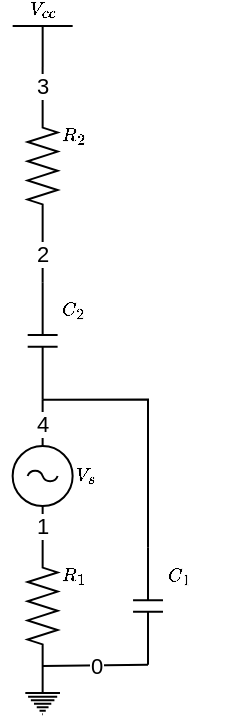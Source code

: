 <mxfile version="12.9.13" type="device"><diagram id="osd4c38OZCBIEwQDzs_8" name="Page-1"><mxGraphModel dx="302" dy="405" grid="1" gridSize="10" guides="1" tooltips="1" connect="1" arrows="1" fold="1" page="1" pageScale="1" pageWidth="850" pageHeight="1100" math="1" shadow="0"><root><mxCell id="0"/><mxCell id="1" parent="0"/><mxCell id="P9Cm6Cq_Z4f9PAsFyH-D-1" value="&lt;span style=&quot;font-size: 8px&quot;&gt;$$V_{cc}$$&lt;/span&gt;" style="verticalLabelPosition=middle;verticalAlign=middle;shape=mxgraph.electrical.signal_sources.vdd;shadow=0;dashed=0;align=center;strokeWidth=1;fontSize=8;html=1;flipV=1;labelPosition=center;spacingBottom=36;" vertex="1" parent="1"><mxGeometry x="42.33" y="60" width="30" height="20" as="geometry"/></mxCell><mxCell id="P9Cm6Cq_Z4f9PAsFyH-D-10" value="1" style="edgeStyle=orthogonalEdgeStyle;rounded=0;orthogonalLoop=1;jettySize=auto;html=1;exitX=1;exitY=0.5;exitDx=0;exitDy=0;exitPerimeter=0;entryX=0.5;entryY=1;entryDx=0;entryDy=0;entryPerimeter=0;endArrow=none;endFill=0;" edge="1" parent="1" source="P9Cm6Cq_Z4f9PAsFyH-D-2" target="P9Cm6Cq_Z4f9PAsFyH-D-6"><mxGeometry relative="1" as="geometry"/></mxCell><mxCell id="P9Cm6Cq_Z4f9PAsFyH-D-2" value="$$R_1$$" style="pointerEvents=1;verticalLabelPosition=middle;shadow=0;dashed=0;align=left;html=1;verticalAlign=middle;shape=mxgraph.electrical.resistors.resistor_2;rotation=0;direction=north;labelPosition=center;fontSize=8;spacingRight=0;spacingLeft=15;spacingBottom=30;" vertex="1" parent="1"><mxGeometry x="49.82" y="320" width="15" height="60" as="geometry"/></mxCell><mxCell id="P9Cm6Cq_Z4f9PAsFyH-D-15" value="2" style="edgeStyle=orthogonalEdgeStyle;rounded=0;orthogonalLoop=1;jettySize=auto;html=1;exitX=1;exitY=0.5;exitDx=0;exitDy=0;exitPerimeter=0;entryX=0;entryY=0.5;entryDx=0;entryDy=0;entryPerimeter=0;endArrow=none;endFill=0;" edge="1" parent="1" source="P9Cm6Cq_Z4f9PAsFyH-D-3" target="P9Cm6Cq_Z4f9PAsFyH-D-5"><mxGeometry relative="1" as="geometry"/></mxCell><mxCell id="P9Cm6Cq_Z4f9PAsFyH-D-18" value="3" style="edgeStyle=orthogonalEdgeStyle;rounded=0;orthogonalLoop=1;jettySize=auto;html=1;exitX=0;exitY=0.5;exitDx=0;exitDy=0;exitPerimeter=0;entryX=0.5;entryY=0;entryDx=0;entryDy=0;entryPerimeter=0;endArrow=none;endFill=0;" edge="1" parent="1" source="P9Cm6Cq_Z4f9PAsFyH-D-3" target="P9Cm6Cq_Z4f9PAsFyH-D-1"><mxGeometry relative="1" as="geometry"/></mxCell><mxCell id="P9Cm6Cq_Z4f9PAsFyH-D-3" value="$$R_2$$" style="pointerEvents=1;verticalLabelPosition=middle;shadow=0;dashed=0;align=left;html=1;verticalAlign=middle;shape=mxgraph.electrical.resistors.resistor_2;rotation=0;direction=south;labelPosition=center;fontSize=8;spacingRight=0;spacingLeft=15;spacingBottom=30;" vertex="1" parent="1"><mxGeometry x="49.82" y="100" width="15" height="60" as="geometry"/></mxCell><mxCell id="P9Cm6Cq_Z4f9PAsFyH-D-11" value="0" style="edgeStyle=orthogonalEdgeStyle;rounded=0;orthogonalLoop=1;jettySize=auto;html=1;exitX=0;exitY=0.5;exitDx=0;exitDy=0;exitPerimeter=0;entryX=0;entryY=0.5;entryDx=0;entryDy=0;entryPerimeter=0;endArrow=none;endFill=0;" edge="1" parent="1" source="P9Cm6Cq_Z4f9PAsFyH-D-4" target="P9Cm6Cq_Z4f9PAsFyH-D-2"><mxGeometry relative="1" as="geometry"><Array as="points"><mxPoint x="57" y="379"/></Array></mxGeometry></mxCell><mxCell id="P9Cm6Cq_Z4f9PAsFyH-D-4" value="$$C_{1}$$" style="pointerEvents=1;verticalLabelPosition=middle;shadow=0;dashed=0;align=left;html=1;verticalAlign=middle;shape=mxgraph.electrical.capacitors.capacitor_1;fontSize=8;rotation=90;labelPosition=center;horizontal=0;spacingTop=0;spacing=2;spacingLeft=15;direction=west;spacingBottom=30;" vertex="1" parent="1"><mxGeometry x="80.65" y="342.52" width="58.71" height="14.96" as="geometry"/></mxCell><mxCell id="P9Cm6Cq_Z4f9PAsFyH-D-19" style="edgeStyle=orthogonalEdgeStyle;rounded=0;orthogonalLoop=1;jettySize=auto;html=1;exitX=1;exitY=0.5;exitDx=0;exitDy=0;exitPerimeter=0;entryX=1;entryY=0.5;entryDx=0;entryDy=0;entryPerimeter=0;endArrow=none;endFill=0;" edge="1" parent="1" source="P9Cm6Cq_Z4f9PAsFyH-D-5" target="P9Cm6Cq_Z4f9PAsFyH-D-4"><mxGeometry relative="1" as="geometry"><Array as="points"><mxPoint x="110" y="247"/></Array></mxGeometry></mxCell><mxCell id="P9Cm6Cq_Z4f9PAsFyH-D-5" value="$$C_{2}$$" style="pointerEvents=1;verticalLabelPosition=middle;shadow=0;dashed=0;align=left;html=1;verticalAlign=middle;shape=mxgraph.electrical.capacitors.capacitor_1;fontSize=8;rotation=90;labelPosition=center;horizontal=0;spacingTop=0;spacing=2;spacingLeft=15;direction=east;spacingBottom=30;" vertex="1" parent="1"><mxGeometry x="27.97" y="210" width="58.71" height="14.96" as="geometry"/></mxCell><mxCell id="P9Cm6Cq_Z4f9PAsFyH-D-17" value="4" style="edgeStyle=orthogonalEdgeStyle;rounded=0;orthogonalLoop=1;jettySize=auto;html=1;exitX=0.5;exitY=0;exitDx=0;exitDy=0;exitPerimeter=0;entryX=1;entryY=0.5;entryDx=0;entryDy=0;entryPerimeter=0;endArrow=none;endFill=0;" edge="1" parent="1" source="P9Cm6Cq_Z4f9PAsFyH-D-6" target="P9Cm6Cq_Z4f9PAsFyH-D-5"><mxGeometry relative="1" as="geometry"/></mxCell><mxCell id="P9Cm6Cq_Z4f9PAsFyH-D-6" value="$$V_{s}$$" style="pointerEvents=1;verticalLabelPosition=middle;shadow=0;dashed=0;align=left;html=1;verticalAlign=middle;shape=mxgraph.electrical.signal_sources.ac_source;labelPosition=center;fontSize=8;spacingLeft=30;" vertex="1" parent="1"><mxGeometry x="42.32" y="270" width="30" height="30" as="geometry"/></mxCell><mxCell id="P9Cm6Cq_Z4f9PAsFyH-D-9" style="edgeStyle=orthogonalEdgeStyle;rounded=0;orthogonalLoop=1;jettySize=auto;html=1;exitX=0.5;exitY=0;exitDx=0;exitDy=0;exitPerimeter=0;entryX=0;entryY=0.5;entryDx=0;entryDy=0;entryPerimeter=0;endArrow=none;endFill=0;" edge="1" parent="1" source="P9Cm6Cq_Z4f9PAsFyH-D-7" target="P9Cm6Cq_Z4f9PAsFyH-D-2"><mxGeometry relative="1" as="geometry"/></mxCell><mxCell id="P9Cm6Cq_Z4f9PAsFyH-D-7" value="" style="pointerEvents=1;verticalLabelPosition=bottom;shadow=0;dashed=0;align=center;html=1;verticalAlign=top;shape=mxgraph.electrical.signal_sources.protective_earth;fontSize=8;" vertex="1" parent="1"><mxGeometry x="48.66" y="390.0" width="17.323" height="14.173" as="geometry"/></mxCell></root></mxGraphModel></diagram></mxfile>